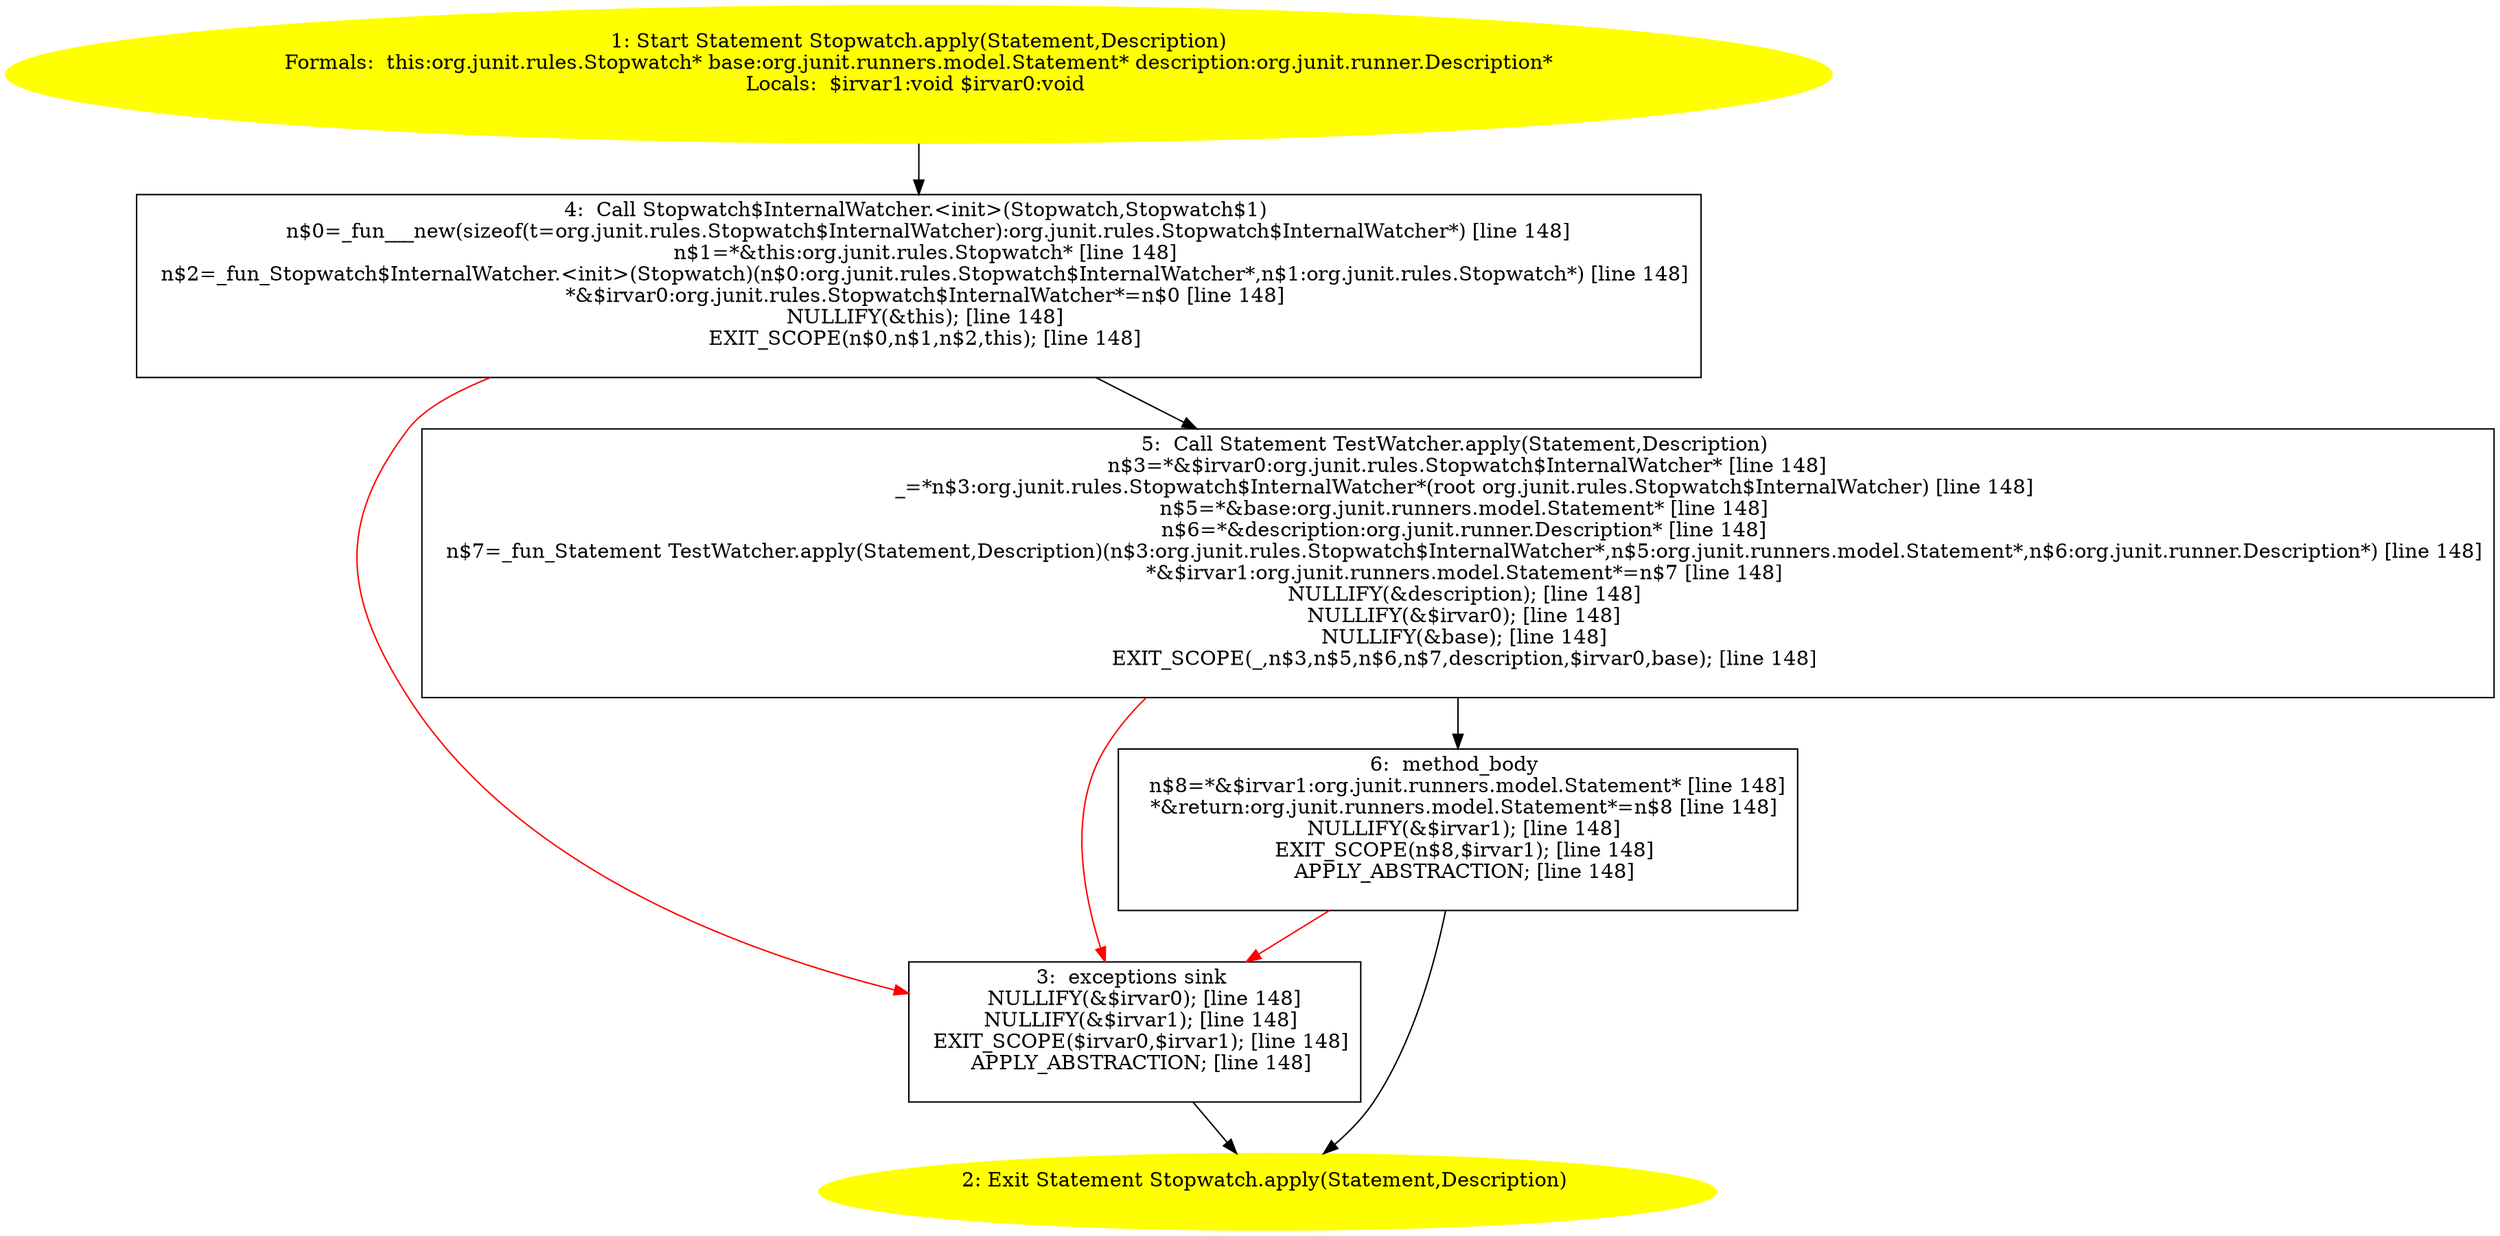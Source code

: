 /* @generated */
digraph cfg {
"org.junit.rules.Stopwatch.apply(org.junit.runners.model.Statement,org.junit.runner.Description):org..e6c44106cd596fc4c16875e84c420301_1" [label="1: Start Statement Stopwatch.apply(Statement,Description)\nFormals:  this:org.junit.rules.Stopwatch* base:org.junit.runners.model.Statement* description:org.junit.runner.Description*\nLocals:  $irvar1:void $irvar0:void \n  " color=yellow style=filled]
	

	 "org.junit.rules.Stopwatch.apply(org.junit.runners.model.Statement,org.junit.runner.Description):org..e6c44106cd596fc4c16875e84c420301_1" -> "org.junit.rules.Stopwatch.apply(org.junit.runners.model.Statement,org.junit.runner.Description):org..e6c44106cd596fc4c16875e84c420301_4" ;
"org.junit.rules.Stopwatch.apply(org.junit.runners.model.Statement,org.junit.runner.Description):org..e6c44106cd596fc4c16875e84c420301_2" [label="2: Exit Statement Stopwatch.apply(Statement,Description) \n  " color=yellow style=filled]
	

"org.junit.rules.Stopwatch.apply(org.junit.runners.model.Statement,org.junit.runner.Description):org..e6c44106cd596fc4c16875e84c420301_3" [label="3:  exceptions sink \n   NULLIFY(&$irvar0); [line 148]\n  NULLIFY(&$irvar1); [line 148]\n  EXIT_SCOPE($irvar0,$irvar1); [line 148]\n  APPLY_ABSTRACTION; [line 148]\n " shape="box"]
	

	 "org.junit.rules.Stopwatch.apply(org.junit.runners.model.Statement,org.junit.runner.Description):org..e6c44106cd596fc4c16875e84c420301_3" -> "org.junit.rules.Stopwatch.apply(org.junit.runners.model.Statement,org.junit.runner.Description):org..e6c44106cd596fc4c16875e84c420301_2" ;
"org.junit.rules.Stopwatch.apply(org.junit.runners.model.Statement,org.junit.runner.Description):org..e6c44106cd596fc4c16875e84c420301_4" [label="4:  Call Stopwatch$InternalWatcher.<init>(Stopwatch,Stopwatch$1) \n   n$0=_fun___new(sizeof(t=org.junit.rules.Stopwatch$InternalWatcher):org.junit.rules.Stopwatch$InternalWatcher*) [line 148]\n  n$1=*&this:org.junit.rules.Stopwatch* [line 148]\n  n$2=_fun_Stopwatch$InternalWatcher.<init>(Stopwatch)(n$0:org.junit.rules.Stopwatch$InternalWatcher*,n$1:org.junit.rules.Stopwatch*) [line 148]\n  *&$irvar0:org.junit.rules.Stopwatch$InternalWatcher*=n$0 [line 148]\n  NULLIFY(&this); [line 148]\n  EXIT_SCOPE(n$0,n$1,n$2,this); [line 148]\n " shape="box"]
	

	 "org.junit.rules.Stopwatch.apply(org.junit.runners.model.Statement,org.junit.runner.Description):org..e6c44106cd596fc4c16875e84c420301_4" -> "org.junit.rules.Stopwatch.apply(org.junit.runners.model.Statement,org.junit.runner.Description):org..e6c44106cd596fc4c16875e84c420301_5" ;
	 "org.junit.rules.Stopwatch.apply(org.junit.runners.model.Statement,org.junit.runner.Description):org..e6c44106cd596fc4c16875e84c420301_4" -> "org.junit.rules.Stopwatch.apply(org.junit.runners.model.Statement,org.junit.runner.Description):org..e6c44106cd596fc4c16875e84c420301_3" [color="red" ];
"org.junit.rules.Stopwatch.apply(org.junit.runners.model.Statement,org.junit.runner.Description):org..e6c44106cd596fc4c16875e84c420301_5" [label="5:  Call Statement TestWatcher.apply(Statement,Description) \n   n$3=*&$irvar0:org.junit.rules.Stopwatch$InternalWatcher* [line 148]\n  _=*n$3:org.junit.rules.Stopwatch$InternalWatcher*(root org.junit.rules.Stopwatch$InternalWatcher) [line 148]\n  n$5=*&base:org.junit.runners.model.Statement* [line 148]\n  n$6=*&description:org.junit.runner.Description* [line 148]\n  n$7=_fun_Statement TestWatcher.apply(Statement,Description)(n$3:org.junit.rules.Stopwatch$InternalWatcher*,n$5:org.junit.runners.model.Statement*,n$6:org.junit.runner.Description*) [line 148]\n  *&$irvar1:org.junit.runners.model.Statement*=n$7 [line 148]\n  NULLIFY(&description); [line 148]\n  NULLIFY(&$irvar0); [line 148]\n  NULLIFY(&base); [line 148]\n  EXIT_SCOPE(_,n$3,n$5,n$6,n$7,description,$irvar0,base); [line 148]\n " shape="box"]
	

	 "org.junit.rules.Stopwatch.apply(org.junit.runners.model.Statement,org.junit.runner.Description):org..e6c44106cd596fc4c16875e84c420301_5" -> "org.junit.rules.Stopwatch.apply(org.junit.runners.model.Statement,org.junit.runner.Description):org..e6c44106cd596fc4c16875e84c420301_6" ;
	 "org.junit.rules.Stopwatch.apply(org.junit.runners.model.Statement,org.junit.runner.Description):org..e6c44106cd596fc4c16875e84c420301_5" -> "org.junit.rules.Stopwatch.apply(org.junit.runners.model.Statement,org.junit.runner.Description):org..e6c44106cd596fc4c16875e84c420301_3" [color="red" ];
"org.junit.rules.Stopwatch.apply(org.junit.runners.model.Statement,org.junit.runner.Description):org..e6c44106cd596fc4c16875e84c420301_6" [label="6:  method_body \n   n$8=*&$irvar1:org.junit.runners.model.Statement* [line 148]\n  *&return:org.junit.runners.model.Statement*=n$8 [line 148]\n  NULLIFY(&$irvar1); [line 148]\n  EXIT_SCOPE(n$8,$irvar1); [line 148]\n  APPLY_ABSTRACTION; [line 148]\n " shape="box"]
	

	 "org.junit.rules.Stopwatch.apply(org.junit.runners.model.Statement,org.junit.runner.Description):org..e6c44106cd596fc4c16875e84c420301_6" -> "org.junit.rules.Stopwatch.apply(org.junit.runners.model.Statement,org.junit.runner.Description):org..e6c44106cd596fc4c16875e84c420301_2" ;
	 "org.junit.rules.Stopwatch.apply(org.junit.runners.model.Statement,org.junit.runner.Description):org..e6c44106cd596fc4c16875e84c420301_6" -> "org.junit.rules.Stopwatch.apply(org.junit.runners.model.Statement,org.junit.runner.Description):org..e6c44106cd596fc4c16875e84c420301_3" [color="red" ];
}
